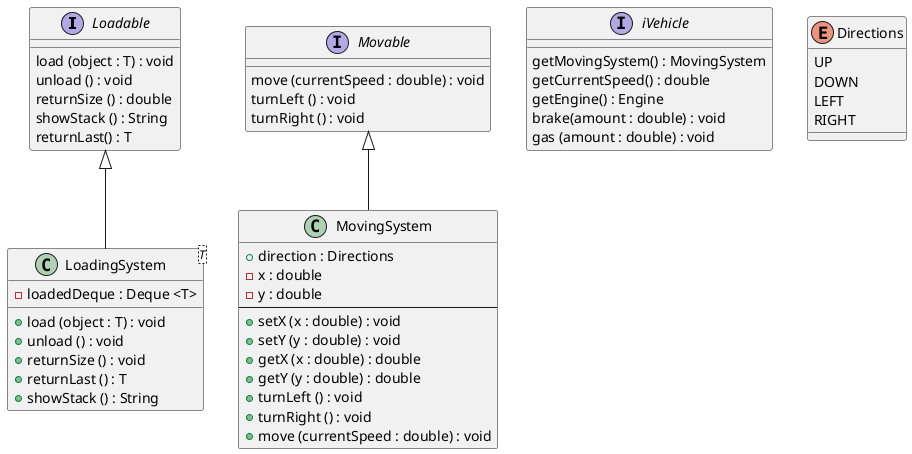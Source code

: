 @startuml
'https://plantuml.com/class-diagram



Loadable <|-- LoadingSystem
Movable <|-- MovingSystem

class LoadingSystem <T> {
- loadedDeque : Deque <T>
+ load (object : T) : void
+ unload () : void
+ returnSize () : void
+ returnLast () : T
+ showStack () : String
}


class MovingSystem {
+ direction : Directions
- x : double
- y : double
----
+ setX (x : double) : void
+ setY (y : double) : void
+ getX (x : double) : double
+ getY (y : double) : double
+ turnLeft () : void
+ turnRight () : void
+ move (currentSpeed : double) : void
}


interface Loadable {
load (object : T) : void
unload () : void
returnSize () : double
showStack () : String
returnLast() : T
}

interface Movable{
move (currentSpeed : double) : void
turnLeft () : void
turnRight () : void
}

interface iVehicle{
getMovingSystem() : MovingSystem
getCurrentSpeed() : double
getEngine() : Engine
brake(amount : double) : void
gas (amount : double) : void
}

enum Directions {
UP
DOWN
LEFT
RIGHT
}

@enduml